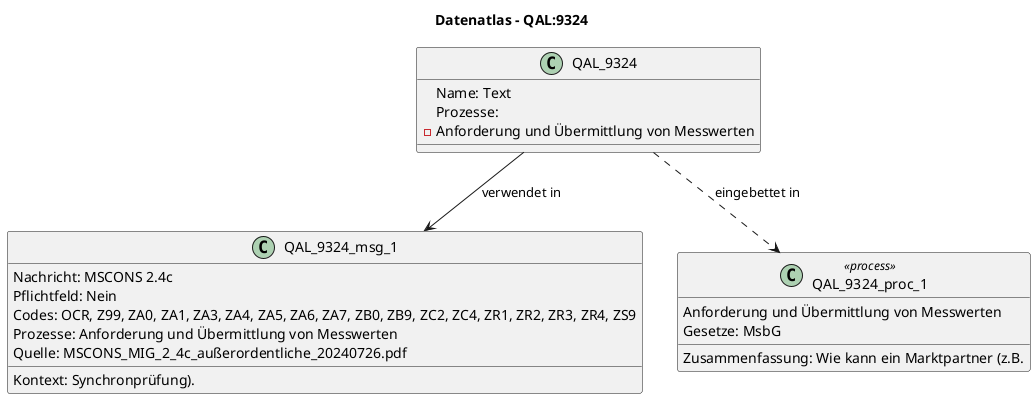 @startuml
title Datenatlas – QAL:9324
class QAL_9324 {
  Name: Text
  Prozesse:
    - Anforderung und Übermittlung von Messwerten
}
class QAL_9324_msg_1 {
  Nachricht: MSCONS 2.4c
  Kontext: Synchronprüfung).
  Pflichtfeld: Nein
  Codes: OCR, Z99, ZA0, ZA1, ZA3, ZA4, ZA5, ZA6, ZA7, ZB0, ZB9, ZC2, ZC4, ZR1, ZR2, ZR3, ZR4, ZS9
  Prozesse: Anforderung und Übermittlung von Messwerten
  Quelle: MSCONS_MIG_2_4c_außerordentliche_20240726.pdf
}
QAL_9324 --> QAL_9324_msg_1 : verwendet in
class QAL_9324_proc_1 <<process>> {
  Anforderung und Übermittlung von Messwerten
  Gesetze: MsbG
  Zusammenfassung: Wie kann ein Marktpartner (z.B.
}
QAL_9324 ..> QAL_9324_proc_1 : eingebettet in
@enduml